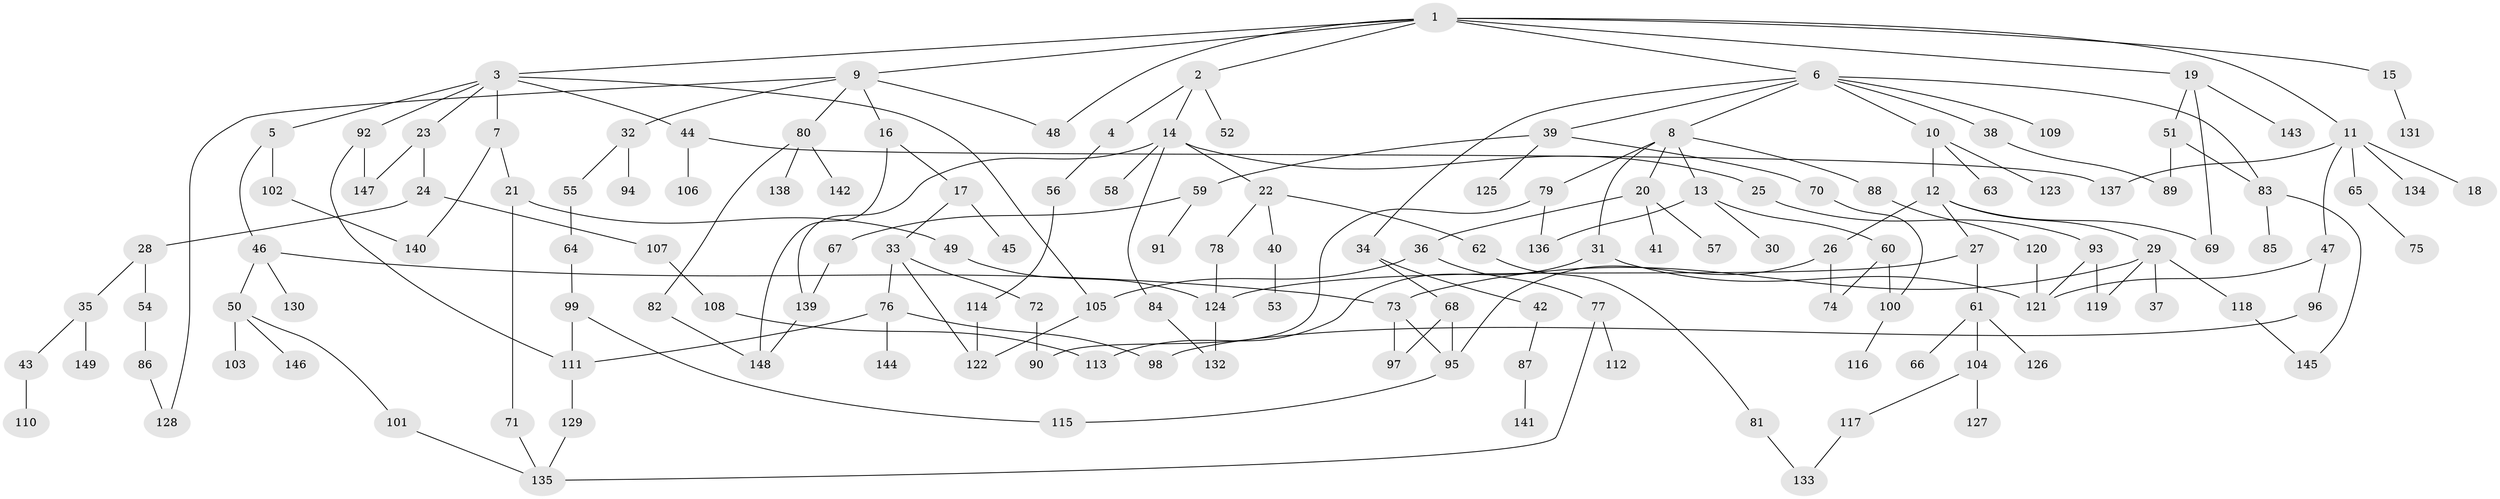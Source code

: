 // Generated by graph-tools (version 1.1) at 2025/34/03/09/25 02:34:22]
// undirected, 149 vertices, 187 edges
graph export_dot {
graph [start="1"]
  node [color=gray90,style=filled];
  1;
  2;
  3;
  4;
  5;
  6;
  7;
  8;
  9;
  10;
  11;
  12;
  13;
  14;
  15;
  16;
  17;
  18;
  19;
  20;
  21;
  22;
  23;
  24;
  25;
  26;
  27;
  28;
  29;
  30;
  31;
  32;
  33;
  34;
  35;
  36;
  37;
  38;
  39;
  40;
  41;
  42;
  43;
  44;
  45;
  46;
  47;
  48;
  49;
  50;
  51;
  52;
  53;
  54;
  55;
  56;
  57;
  58;
  59;
  60;
  61;
  62;
  63;
  64;
  65;
  66;
  67;
  68;
  69;
  70;
  71;
  72;
  73;
  74;
  75;
  76;
  77;
  78;
  79;
  80;
  81;
  82;
  83;
  84;
  85;
  86;
  87;
  88;
  89;
  90;
  91;
  92;
  93;
  94;
  95;
  96;
  97;
  98;
  99;
  100;
  101;
  102;
  103;
  104;
  105;
  106;
  107;
  108;
  109;
  110;
  111;
  112;
  113;
  114;
  115;
  116;
  117;
  118;
  119;
  120;
  121;
  122;
  123;
  124;
  125;
  126;
  127;
  128;
  129;
  130;
  131;
  132;
  133;
  134;
  135;
  136;
  137;
  138;
  139;
  140;
  141;
  142;
  143;
  144;
  145;
  146;
  147;
  148;
  149;
  1 -- 2;
  1 -- 3;
  1 -- 6;
  1 -- 9;
  1 -- 11;
  1 -- 15;
  1 -- 19;
  1 -- 48;
  2 -- 4;
  2 -- 14;
  2 -- 52;
  3 -- 5;
  3 -- 7;
  3 -- 23;
  3 -- 44;
  3 -- 92;
  3 -- 105;
  4 -- 56;
  5 -- 46;
  5 -- 102;
  6 -- 8;
  6 -- 10;
  6 -- 34;
  6 -- 38;
  6 -- 39;
  6 -- 109;
  6 -- 83;
  7 -- 21;
  7 -- 140;
  8 -- 13;
  8 -- 20;
  8 -- 31;
  8 -- 79;
  8 -- 88;
  9 -- 16;
  9 -- 32;
  9 -- 48;
  9 -- 80;
  9 -- 128;
  10 -- 12;
  10 -- 63;
  10 -- 123;
  11 -- 18;
  11 -- 47;
  11 -- 65;
  11 -- 134;
  11 -- 137;
  12 -- 26;
  12 -- 27;
  12 -- 29;
  12 -- 69;
  13 -- 30;
  13 -- 60;
  13 -- 136;
  14 -- 22;
  14 -- 25;
  14 -- 58;
  14 -- 84;
  14 -- 139;
  15 -- 131;
  16 -- 17;
  16 -- 148;
  17 -- 33;
  17 -- 45;
  19 -- 51;
  19 -- 69;
  19 -- 143;
  20 -- 36;
  20 -- 41;
  20 -- 57;
  21 -- 49;
  21 -- 71;
  22 -- 40;
  22 -- 62;
  22 -- 78;
  23 -- 24;
  23 -- 147;
  24 -- 28;
  24 -- 107;
  25 -- 93;
  26 -- 95;
  26 -- 74;
  27 -- 61;
  27 -- 124;
  28 -- 35;
  28 -- 54;
  29 -- 37;
  29 -- 118;
  29 -- 119;
  29 -- 73;
  31 -- 113;
  31 -- 121;
  32 -- 55;
  32 -- 94;
  33 -- 72;
  33 -- 76;
  33 -- 122;
  34 -- 42;
  34 -- 68;
  35 -- 43;
  35 -- 149;
  36 -- 77;
  36 -- 105;
  38 -- 89;
  39 -- 59;
  39 -- 70;
  39 -- 125;
  40 -- 53;
  42 -- 87;
  43 -- 110;
  44 -- 106;
  44 -- 137;
  46 -- 50;
  46 -- 73;
  46 -- 130;
  47 -- 96;
  47 -- 121;
  49 -- 124;
  50 -- 101;
  50 -- 103;
  50 -- 146;
  51 -- 83;
  51 -- 89;
  54 -- 86;
  55 -- 64;
  56 -- 114;
  59 -- 67;
  59 -- 91;
  60 -- 74;
  60 -- 100;
  61 -- 66;
  61 -- 104;
  61 -- 126;
  62 -- 81;
  64 -- 99;
  65 -- 75;
  67 -- 139;
  68 -- 95;
  68 -- 97;
  70 -- 100;
  71 -- 135;
  72 -- 90;
  73 -- 97;
  73 -- 95;
  76 -- 98;
  76 -- 111;
  76 -- 144;
  77 -- 112;
  77 -- 135;
  78 -- 124;
  79 -- 90;
  79 -- 136;
  80 -- 82;
  80 -- 138;
  80 -- 142;
  81 -- 133;
  82 -- 148;
  83 -- 85;
  83 -- 145;
  84 -- 132;
  86 -- 128;
  87 -- 141;
  88 -- 120;
  92 -- 147;
  92 -- 111;
  93 -- 121;
  93 -- 119;
  95 -- 115;
  96 -- 98;
  99 -- 115;
  99 -- 111;
  100 -- 116;
  101 -- 135;
  102 -- 140;
  104 -- 117;
  104 -- 127;
  105 -- 122;
  107 -- 108;
  108 -- 113;
  111 -- 129;
  114 -- 122;
  117 -- 133;
  118 -- 145;
  120 -- 121;
  124 -- 132;
  129 -- 135;
  139 -- 148;
}
